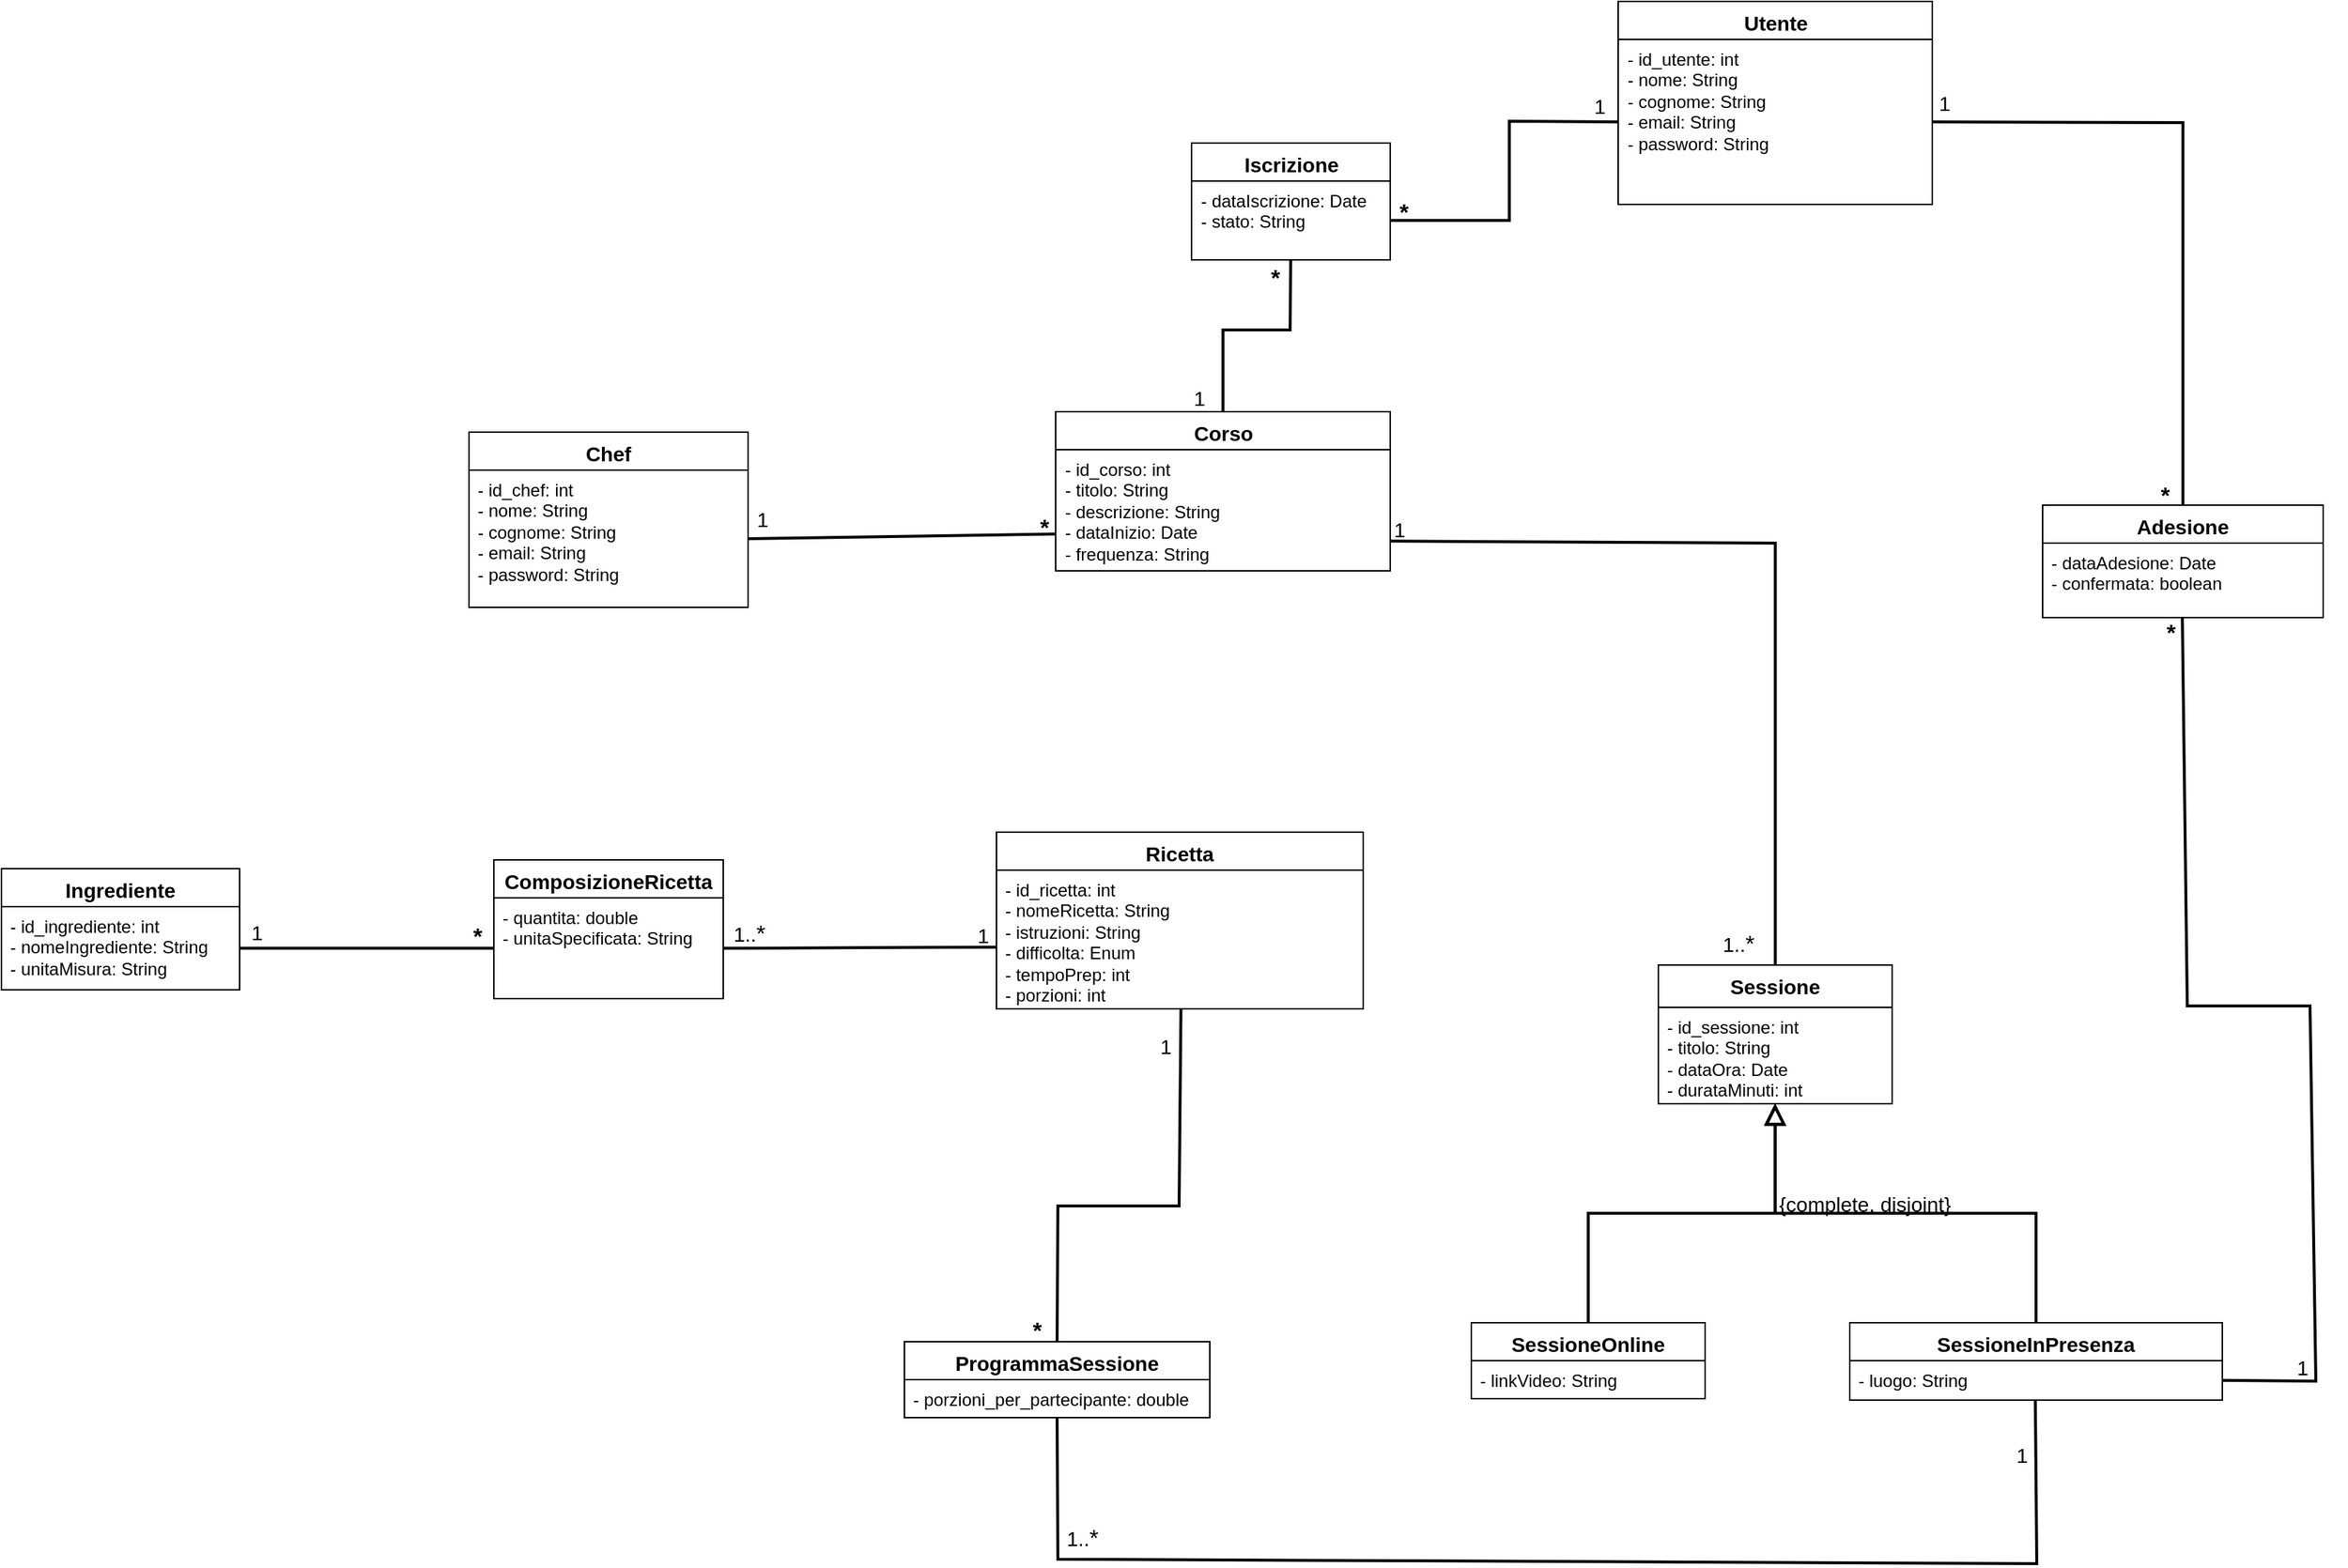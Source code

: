 <mxfile version="28.1.2">
  <diagram id="C5RBs43oDa-KdzZeNtuy" name="Page-1">
    <mxGraphModel dx="2113" dy="1476" grid="0" gridSize="10" guides="1" tooltips="1" connect="1" arrows="1" fold="1" page="0" pageScale="1" pageWidth="827" pageHeight="1169" background="#ffffff" math="0" shadow="0">
      <root>
        <mxCell id="WIyWlLk6GJQsqaUBKTNV-0" />
        <mxCell id="WIyWlLk6GJQsqaUBKTNV-1" parent="WIyWlLk6GJQsqaUBKTNV-0" />
        <mxCell id="sZ-NBWSQKKziWPB3EyBZ-0" value="&lt;font style=&quot;font-size: 14px;&quot;&gt;Chef&lt;/font&gt;" style="swimlane;fontStyle=1;align=center;verticalAlign=top;childLayout=stackLayout;horizontal=1;startSize=26;horizontalStack=0;resizeParent=1;resizeParentMax=0;resizeLast=0;collapsible=1;marginBottom=0;whiteSpace=wrap;html=1;" parent="WIyWlLk6GJQsqaUBKTNV-1" vertex="1">
          <mxGeometry x="14" y="576" width="191" height="120" as="geometry" />
        </mxCell>
        <mxCell id="sZ-NBWSQKKziWPB3EyBZ-1" value="- id_chef: int&lt;div&gt;- nome: String&lt;/div&gt;&lt;div&gt;- cognome: String&lt;/div&gt;&lt;div&gt;- email: String&lt;/div&gt;&lt;div&gt;- password: String&lt;/div&gt;" style="text;strokeColor=none;fillColor=none;align=left;verticalAlign=top;spacingLeft=4;spacingRight=4;overflow=hidden;rotatable=0;points=[[0,0.5],[1,0.5]];portConstraint=eastwest;whiteSpace=wrap;html=1;" parent="sZ-NBWSQKKziWPB3EyBZ-0" vertex="1">
          <mxGeometry y="26" width="191" height="94" as="geometry" />
        </mxCell>
        <mxCell id="sZ-NBWSQKKziWPB3EyBZ-4" value="&lt;font style=&quot;font-size: 14px;&quot;&gt;Utente&lt;/font&gt;" style="swimlane;fontStyle=1;align=center;verticalAlign=top;childLayout=stackLayout;horizontal=1;startSize=26;horizontalStack=0;resizeParent=1;resizeParentMax=0;resizeLast=0;collapsible=1;marginBottom=0;whiteSpace=wrap;html=1;" parent="WIyWlLk6GJQsqaUBKTNV-1" vertex="1">
          <mxGeometry x="800.5" y="281" width="215" height="139" as="geometry" />
        </mxCell>
        <mxCell id="sZ-NBWSQKKziWPB3EyBZ-5" value="- id_utente: int&lt;br&gt;- nome: String&lt;br&gt;- cognome: String&lt;br&gt;- email: String&lt;br&gt;- password: String" style="text;strokeColor=none;fillColor=none;align=left;verticalAlign=top;spacingLeft=4;spacingRight=4;overflow=hidden;rotatable=0;points=[[0,0.5],[1,0.5]];portConstraint=eastwest;whiteSpace=wrap;html=1;" parent="sZ-NBWSQKKziWPB3EyBZ-4" vertex="1">
          <mxGeometry y="26" width="215" height="113" as="geometry" />
        </mxCell>
        <mxCell id="sZ-NBWSQKKziWPB3EyBZ-8" value="&lt;font style=&quot;font-size: 14px;&quot;&gt;Corso&lt;/font&gt;" style="swimlane;fontStyle=1;align=center;verticalAlign=top;childLayout=stackLayout;horizontal=1;startSize=26;horizontalStack=0;resizeParent=1;resizeParentMax=0;resizeLast=0;collapsible=1;marginBottom=0;whiteSpace=wrap;html=1;strokeWidth=1;" parent="WIyWlLk6GJQsqaUBKTNV-1" vertex="1">
          <mxGeometry x="415.5" y="562" width="229" height="109" as="geometry" />
        </mxCell>
        <mxCell id="sZ-NBWSQKKziWPB3EyBZ-9" value="- id_corso: int&lt;div&gt;- titolo: String&lt;/div&gt;&lt;div&gt;- descrizione: String&lt;/div&gt;&lt;div&gt;- dataInizio: Date&lt;/div&gt;&lt;div&gt;- frequenza: String&lt;/div&gt;" style="text;strokeColor=none;fillColor=none;align=left;verticalAlign=top;spacingLeft=4;spacingRight=4;overflow=hidden;rotatable=0;points=[[0,0.5],[1,0.5]];portConstraint=eastwest;whiteSpace=wrap;html=1;" parent="sZ-NBWSQKKziWPB3EyBZ-8" vertex="1">
          <mxGeometry y="26" width="229" height="83" as="geometry" />
        </mxCell>
        <mxCell id="sZ-NBWSQKKziWPB3EyBZ-12" value="&lt;div&gt;&lt;span style=&quot;font-size: 14px; background-color: transparent; color: light-dark(rgb(0, 0, 0), rgb(255, 255, 255));&quot;&gt;Sessione&lt;/span&gt;&lt;/div&gt;" style="swimlane;fontStyle=1;align=center;verticalAlign=top;childLayout=stackLayout;horizontal=1;startSize=29;horizontalStack=0;resizeParent=1;resizeParentMax=0;resizeLast=0;collapsible=1;marginBottom=0;whiteSpace=wrap;html=1;" parent="WIyWlLk6GJQsqaUBKTNV-1" vertex="1">
          <mxGeometry x="828" y="941" width="160" height="95" as="geometry" />
        </mxCell>
        <mxCell id="sZ-NBWSQKKziWPB3EyBZ-13" value="- id_sessione: int&lt;br&gt;- titolo: String&lt;br&gt;- dataOra: Date&lt;br&gt;- durataMinuti: int" style="text;strokeColor=none;fillColor=none;align=left;verticalAlign=top;spacingLeft=4;spacingRight=4;overflow=hidden;rotatable=0;points=[[0,0.5],[1,0.5]];portConstraint=eastwest;whiteSpace=wrap;html=1;" parent="sZ-NBWSQKKziWPB3EyBZ-12" vertex="1">
          <mxGeometry y="29" width="160" height="66" as="geometry" />
        </mxCell>
        <mxCell id="sZ-NBWSQKKziWPB3EyBZ-16" value="&lt;font style=&quot;font-size: 14px;&quot;&gt;Ricetta&lt;/font&gt;" style="swimlane;fontStyle=1;align=center;verticalAlign=top;childLayout=stackLayout;horizontal=1;startSize=26;horizontalStack=0;resizeParent=1;resizeParentMax=0;resizeLast=0;collapsible=1;marginBottom=0;whiteSpace=wrap;html=1;" parent="WIyWlLk6GJQsqaUBKTNV-1" vertex="1">
          <mxGeometry x="375" y="850" width="251" height="121" as="geometry" />
        </mxCell>
        <mxCell id="sZ-NBWSQKKziWPB3EyBZ-17" value="- id_ricetta: int&lt;br&gt;- nomeRicetta: String&lt;br&gt;- istruzioni: String&lt;br&gt;- difficolta: Enum&lt;br&gt;- tempoPrep: int&lt;br&gt;- porzioni: int" style="text;strokeColor=none;fillColor=none;align=left;verticalAlign=top;spacingLeft=4;spacingRight=4;overflow=hidden;rotatable=0;points=[[0,0.5],[1,0.5]];portConstraint=eastwest;whiteSpace=wrap;html=1;" parent="sZ-NBWSQKKziWPB3EyBZ-16" vertex="1">
          <mxGeometry y="26" width="251" height="95" as="geometry" />
        </mxCell>
        <mxCell id="sZ-NBWSQKKziWPB3EyBZ-20" value="&lt;font style=&quot;font-size: 14px;&quot;&gt;Iscrizione&lt;/font&gt;" style="swimlane;fontStyle=1;align=center;verticalAlign=top;childLayout=stackLayout;horizontal=1;startSize=26;horizontalStack=0;resizeParent=1;resizeParentMax=0;resizeLast=0;collapsible=1;marginBottom=0;whiteSpace=wrap;html=1;" parent="WIyWlLk6GJQsqaUBKTNV-1" vertex="1">
          <mxGeometry x="508.5" y="378" width="136" height="80" as="geometry" />
        </mxCell>
        <mxCell id="sZ-NBWSQKKziWPB3EyBZ-21" value="- dataIscrizione: Date&lt;div&gt;- stato: String&lt;/div&gt;" style="text;strokeColor=none;fillColor=none;align=left;verticalAlign=top;spacingLeft=4;spacingRight=4;overflow=hidden;rotatable=0;points=[[0,0.5],[1,0.5]];portConstraint=eastwest;whiteSpace=wrap;html=1;" parent="sZ-NBWSQKKziWPB3EyBZ-20" vertex="1">
          <mxGeometry y="26" width="136" height="54" as="geometry" />
        </mxCell>
        <mxCell id="sZ-NBWSQKKziWPB3EyBZ-24" value="&lt;font style=&quot;font-size: 14px;&quot;&gt;Ingrediente&lt;/font&gt;" style="swimlane;fontStyle=1;align=center;verticalAlign=top;childLayout=stackLayout;horizontal=1;startSize=26;horizontalStack=0;resizeParent=1;resizeParentMax=0;resizeLast=0;collapsible=1;marginBottom=0;whiteSpace=wrap;html=1;" parent="WIyWlLk6GJQsqaUBKTNV-1" vertex="1">
          <mxGeometry x="-306" y="875" width="163" height="83" as="geometry" />
        </mxCell>
        <mxCell id="sZ-NBWSQKKziWPB3EyBZ-25" value="- id_ingrediente: int&lt;br&gt;- nomeIngrediente: String&lt;br&gt;- unitaMisura: String" style="text;strokeColor=none;fillColor=none;align=left;verticalAlign=top;spacingLeft=4;spacingRight=4;overflow=hidden;rotatable=0;points=[[0,0.5],[1,0.5]];portConstraint=eastwest;whiteSpace=wrap;html=1;" parent="sZ-NBWSQKKziWPB3EyBZ-24" vertex="1">
          <mxGeometry y="26" width="163" height="57" as="geometry" />
        </mxCell>
        <mxCell id="sZ-NBWSQKKziWPB3EyBZ-28" value="&lt;font style=&quot;font-size: 14px;&quot;&gt;ComposizioneRicetta&lt;/font&gt;" style="swimlane;fontStyle=1;align=center;verticalAlign=top;childLayout=stackLayout;horizontal=1;startSize=26;horizontalStack=0;resizeParent=1;resizeParentMax=0;resizeLast=0;collapsible=1;marginBottom=0;whiteSpace=wrap;html=1;" parent="WIyWlLk6GJQsqaUBKTNV-1" vertex="1">
          <mxGeometry x="31" y="869" width="157" height="95" as="geometry" />
        </mxCell>
        <mxCell id="sZ-NBWSQKKziWPB3EyBZ-29" value="- quantita: double&lt;br&gt;- unitaSpecificata: String" style="text;strokeColor=none;fillColor=none;align=left;verticalAlign=top;spacingLeft=4;spacingRight=4;overflow=hidden;rotatable=0;points=[[0,0.5],[1,0.5]];portConstraint=eastwest;whiteSpace=wrap;html=1;" parent="sZ-NBWSQKKziWPB3EyBZ-28" vertex="1">
          <mxGeometry y="26" width="157" height="69" as="geometry" />
        </mxCell>
        <mxCell id="sZ-NBWSQKKziWPB3EyBZ-32" value="&lt;font style=&quot;font-size: 14px;&quot;&gt;ProgrammaSessione&lt;/font&gt;" style="swimlane;fontStyle=1;align=center;verticalAlign=top;childLayout=stackLayout;horizontal=1;startSize=26;horizontalStack=0;resizeParent=1;resizeParentMax=0;resizeLast=0;collapsible=1;marginBottom=0;whiteSpace=wrap;html=1;" parent="WIyWlLk6GJQsqaUBKTNV-1" vertex="1">
          <mxGeometry x="312" y="1199" width="209" height="52" as="geometry" />
        </mxCell>
        <mxCell id="znJrFdta2kzFG-BLT2bh-2" value="- porzioni_per_partecipante: double" style="text;strokeColor=none;fillColor=none;align=left;verticalAlign=top;spacingLeft=4;spacingRight=4;overflow=hidden;rotatable=0;points=[[0,0.5],[1,0.5]];portConstraint=eastwest;whiteSpace=wrap;html=1;" parent="sZ-NBWSQKKziWPB3EyBZ-32" vertex="1">
          <mxGeometry y="26" width="209" height="26" as="geometry" />
        </mxCell>
        <mxCell id="sZ-NBWSQKKziWPB3EyBZ-36" value="&lt;font style=&quot;font-size: 14px;&quot;&gt;SessioneOnline&lt;/font&gt;" style="swimlane;fontStyle=1;align=center;verticalAlign=top;childLayout=stackLayout;horizontal=1;startSize=26;horizontalStack=0;resizeParent=1;resizeParentMax=0;resizeLast=0;collapsible=1;marginBottom=0;whiteSpace=wrap;html=1;" parent="WIyWlLk6GJQsqaUBKTNV-1" vertex="1">
          <mxGeometry x="700" y="1186" width="160" height="52" as="geometry" />
        </mxCell>
        <mxCell id="sZ-NBWSQKKziWPB3EyBZ-37" value="- linkVideo: String" style="text;strokeColor=none;fillColor=none;align=left;verticalAlign=top;spacingLeft=4;spacingRight=4;overflow=hidden;rotatable=0;points=[[0,0.5],[1,0.5]];portConstraint=eastwest;whiteSpace=wrap;html=1;" parent="sZ-NBWSQKKziWPB3EyBZ-36" vertex="1">
          <mxGeometry y="26" width="160" height="26" as="geometry" />
        </mxCell>
        <mxCell id="sZ-NBWSQKKziWPB3EyBZ-40" value="&lt;font style=&quot;font-size: 14px;&quot;&gt;SessioneInPresenza&lt;/font&gt;" style="swimlane;fontStyle=1;align=center;verticalAlign=top;childLayout=stackLayout;horizontal=1;startSize=26;horizontalStack=0;resizeParent=1;resizeParentMax=0;resizeLast=0;collapsible=1;marginBottom=0;whiteSpace=wrap;html=1;" parent="WIyWlLk6GJQsqaUBKTNV-1" vertex="1">
          <mxGeometry x="959" y="1186" width="255" height="53" as="geometry" />
        </mxCell>
        <mxCell id="sZ-NBWSQKKziWPB3EyBZ-41" value="- luogo: String" style="text;strokeColor=none;fillColor=none;align=left;verticalAlign=top;spacingLeft=4;spacingRight=4;overflow=hidden;rotatable=0;points=[[0,0.5],[1,0.5]];portConstraint=eastwest;whiteSpace=wrap;html=1;" parent="sZ-NBWSQKKziWPB3EyBZ-40" vertex="1">
          <mxGeometry y="26" width="255" height="27" as="geometry" />
        </mxCell>
        <mxCell id="sZ-NBWSQKKziWPB3EyBZ-46" value="&lt;font style=&quot;font-size: 14px;&quot;&gt;Adesione&lt;/font&gt;" style="swimlane;fontStyle=1;align=center;verticalAlign=top;childLayout=stackLayout;horizontal=1;startSize=26;horizontalStack=0;resizeParent=1;resizeParentMax=0;resizeLast=0;collapsible=1;marginBottom=0;whiteSpace=wrap;html=1;" parent="WIyWlLk6GJQsqaUBKTNV-1" vertex="1">
          <mxGeometry x="1091" y="626" width="192" height="77" as="geometry" />
        </mxCell>
        <mxCell id="sZ-NBWSQKKziWPB3EyBZ-47" value="- dataAdesione: Date&lt;div&gt;- confermata: boolean&lt;/div&gt;" style="text;strokeColor=none;fillColor=none;align=left;verticalAlign=top;spacingLeft=4;spacingRight=4;overflow=hidden;rotatable=0;points=[[0,0.5],[1,0.5]];portConstraint=eastwest;whiteSpace=wrap;html=1;" parent="sZ-NBWSQKKziWPB3EyBZ-46" vertex="1">
          <mxGeometry y="26" width="192" height="51" as="geometry" />
        </mxCell>
        <mxCell id="sZ-NBWSQKKziWPB3EyBZ-50" value="" style="endArrow=block;endSize=10;endFill=0;shadow=0;strokeWidth=2;rounded=0;curved=0;edgeStyle=elbowEdgeStyle;elbow=vertical;exitX=0.5;exitY=0;exitDx=0;exitDy=0;entryX=0.5;entryY=1;entryDx=0;entryDy=0;" parent="WIyWlLk6GJQsqaUBKTNV-1" source="sZ-NBWSQKKziWPB3EyBZ-36" target="sZ-NBWSQKKziWPB3EyBZ-12" edge="1">
          <mxGeometry width="160" relative="1" as="geometry">
            <mxPoint x="773" y="1252" as="sourcePoint" />
            <mxPoint x="908.48" y="1094.924" as="targetPoint" />
          </mxGeometry>
        </mxCell>
        <mxCell id="sZ-NBWSQKKziWPB3EyBZ-51" value="" style="endArrow=block;endSize=10;endFill=0;shadow=0;strokeWidth=2;rounded=0;curved=0;edgeStyle=elbowEdgeStyle;elbow=vertical;exitX=0.5;exitY=0;exitDx=0;exitDy=0;entryX=0.499;entryY=0.996;entryDx=0;entryDy=0;entryPerimeter=0;" parent="WIyWlLk6GJQsqaUBKTNV-1" source="sZ-NBWSQKKziWPB3EyBZ-40" target="sZ-NBWSQKKziWPB3EyBZ-13" edge="1">
          <mxGeometry width="160" relative="1" as="geometry">
            <mxPoint x="983" y="1252" as="sourcePoint" />
            <mxPoint x="908.48" y="1094.04" as="targetPoint" />
          </mxGeometry>
        </mxCell>
        <mxCell id="sZ-NBWSQKKziWPB3EyBZ-56" value="" style="endArrow=none;html=1;rounded=0;exitX=1;exitY=0.5;exitDx=0;exitDy=0;entryX=0;entryY=0.696;entryDx=0;entryDy=0;strokeWidth=2;entryPerimeter=0;" parent="WIyWlLk6GJQsqaUBKTNV-1" source="sZ-NBWSQKKziWPB3EyBZ-1" target="sZ-NBWSQKKziWPB3EyBZ-9" edge="1">
          <mxGeometry width="50" height="50" relative="1" as="geometry">
            <mxPoint x="429" y="838" as="sourcePoint" />
            <mxPoint x="479" y="788" as="targetPoint" />
          </mxGeometry>
        </mxCell>
        <mxCell id="sZ-NBWSQKKziWPB3EyBZ-57" value="" style="endArrow=none;html=1;rounded=0;exitX=0.999;exitY=0.755;exitDx=0;exitDy=0;entryX=0.5;entryY=0;entryDx=0;entryDy=0;strokeWidth=2;exitPerimeter=0;" parent="WIyWlLk6GJQsqaUBKTNV-1" source="sZ-NBWSQKKziWPB3EyBZ-9" target="sZ-NBWSQKKziWPB3EyBZ-12" edge="1">
          <mxGeometry width="50" height="50" relative="1" as="geometry">
            <mxPoint x="429" y="838" as="sourcePoint" />
            <mxPoint x="479" y="788" as="targetPoint" />
            <Array as="points">
              <mxPoint x="908" y="652" />
            </Array>
          </mxGeometry>
        </mxCell>
        <mxCell id="sZ-NBWSQKKziWPB3EyBZ-58" value="" style="endArrow=none;html=1;rounded=0;strokeWidth=2;exitX=0;exitY=0.5;exitDx=0;exitDy=0;entryX=1;entryY=0.5;entryDx=0;entryDy=0;" parent="WIyWlLk6GJQsqaUBKTNV-1" source="sZ-NBWSQKKziWPB3EyBZ-5" target="sZ-NBWSQKKziWPB3EyBZ-21" edge="1">
          <mxGeometry width="50" height="50" relative="1" as="geometry">
            <mxPoint x="583" y="530" as="sourcePoint" />
            <mxPoint x="633" y="480" as="targetPoint" />
            <Array as="points">
              <mxPoint x="726" y="363" />
              <mxPoint x="726" y="431" />
            </Array>
          </mxGeometry>
        </mxCell>
        <mxCell id="sZ-NBWSQKKziWPB3EyBZ-59" value="" style="endArrow=none;html=1;rounded=0;strokeWidth=2;exitX=1;exitY=0.5;exitDx=0;exitDy=0;entryX=0.5;entryY=0;entryDx=0;entryDy=0;" parent="WIyWlLk6GJQsqaUBKTNV-1" source="sZ-NBWSQKKziWPB3EyBZ-5" target="sZ-NBWSQKKziWPB3EyBZ-46" edge="1">
          <mxGeometry width="50" height="50" relative="1" as="geometry">
            <mxPoint x="1152" y="444" as="sourcePoint" />
            <mxPoint x="1202" y="394" as="targetPoint" />
            <Array as="points">
              <mxPoint x="1187" y="364" />
            </Array>
          </mxGeometry>
        </mxCell>
        <mxCell id="sZ-NBWSQKKziWPB3EyBZ-60" value="" style="endArrow=none;html=1;rounded=0;strokeWidth=2;entryX=1;entryY=0.5;entryDx=0;entryDy=0;exitX=0.001;exitY=0.555;exitDx=0;exitDy=0;exitPerimeter=0;" parent="WIyWlLk6GJQsqaUBKTNV-1" source="sZ-NBWSQKKziWPB3EyBZ-17" target="sZ-NBWSQKKziWPB3EyBZ-29" edge="1">
          <mxGeometry width="50" height="50" relative="1" as="geometry">
            <mxPoint x="353" y="940" as="sourcePoint" />
            <mxPoint x="325" y="926" as="targetPoint" />
          </mxGeometry>
        </mxCell>
        <mxCell id="sZ-NBWSQKKziWPB3EyBZ-61" value="" style="endArrow=none;html=1;rounded=0;strokeWidth=2;exitX=0;exitY=0.5;exitDx=0;exitDy=0;entryX=1;entryY=0.5;entryDx=0;entryDy=0;" parent="WIyWlLk6GJQsqaUBKTNV-1" source="sZ-NBWSQKKziWPB3EyBZ-29" target="sZ-NBWSQKKziWPB3EyBZ-25" edge="1">
          <mxGeometry width="50" height="50" relative="1" as="geometry">
            <mxPoint x="-41" y="1004" as="sourcePoint" />
            <mxPoint x="9" y="954" as="targetPoint" />
          </mxGeometry>
        </mxCell>
        <mxCell id="sZ-NBWSQKKziWPB3EyBZ-62" value="&lt;font style=&quot;font-size: 14px;&quot;&gt;1&lt;/font&gt;" style="text;html=1;align=center;verticalAlign=middle;whiteSpace=wrap;rounded=0;" parent="WIyWlLk6GJQsqaUBKTNV-1" vertex="1">
          <mxGeometry x="185" y="621" width="60" height="30" as="geometry" />
        </mxCell>
        <mxCell id="sZ-NBWSQKKziWPB3EyBZ-64" value="&lt;font style=&quot;font-size: 16px;&quot;&gt;&lt;b style=&quot;&quot;&gt;*&lt;/b&gt;&lt;/font&gt;" style="text;html=1;align=center;verticalAlign=middle;whiteSpace=wrap;rounded=0;" parent="WIyWlLk6GJQsqaUBKTNV-1" vertex="1">
          <mxGeometry x="378" y="626" width="60" height="30" as="geometry" />
        </mxCell>
        <mxCell id="sZ-NBWSQKKziWPB3EyBZ-66" value="&lt;font style=&quot;font-size: 14px;&quot;&gt;1&lt;/font&gt;" style="text;html=1;align=center;verticalAlign=middle;whiteSpace=wrap;rounded=0;" parent="WIyWlLk6GJQsqaUBKTNV-1" vertex="1">
          <mxGeometry x="621" y="628" width="60" height="30" as="geometry" />
        </mxCell>
        <mxCell id="sZ-NBWSQKKziWPB3EyBZ-67" value="&lt;font style=&quot;font-size: 14px;&quot;&gt;1..&lt;/font&gt;&lt;font style=&quot;font-size: 16px;&quot;&gt;*&lt;/font&gt;" style="text;html=1;align=center;verticalAlign=middle;whiteSpace=wrap;rounded=0;" parent="WIyWlLk6GJQsqaUBKTNV-1" vertex="1">
          <mxGeometry x="853" y="911" width="60" height="30" as="geometry" />
        </mxCell>
        <mxCell id="sZ-NBWSQKKziWPB3EyBZ-68" value="&lt;font style=&quot;font-size: 14px;&quot;&gt;1&lt;/font&gt;" style="text;html=1;align=center;verticalAlign=middle;whiteSpace=wrap;rounded=0;" parent="WIyWlLk6GJQsqaUBKTNV-1" vertex="1">
          <mxGeometry x="758" y="338" width="60" height="30" as="geometry" />
        </mxCell>
        <mxCell id="sZ-NBWSQKKziWPB3EyBZ-69" value="&lt;font style=&quot;font-size: 16px;&quot;&gt;&lt;b style=&quot;&quot;&gt;*&lt;/b&gt;&lt;/font&gt;" style="text;html=1;align=center;verticalAlign=middle;whiteSpace=wrap;rounded=0;" parent="WIyWlLk6GJQsqaUBKTNV-1" vertex="1">
          <mxGeometry x="624" y="410" width="60" height="30" as="geometry" />
        </mxCell>
        <mxCell id="sZ-NBWSQKKziWPB3EyBZ-71" value="" style="endArrow=none;html=1;rounded=0;exitX=0.5;exitY=0;exitDx=0;exitDy=0;entryX=0.499;entryY=0.998;entryDx=0;entryDy=0;entryPerimeter=0;strokeWidth=2;" parent="WIyWlLk6GJQsqaUBKTNV-1" source="sZ-NBWSQKKziWPB3EyBZ-8" target="sZ-NBWSQKKziWPB3EyBZ-21" edge="1">
          <mxGeometry width="50" height="50" relative="1" as="geometry">
            <mxPoint x="613" y="643" as="sourcePoint" />
            <mxPoint x="598" y="483" as="targetPoint" />
            <Array as="points">
              <mxPoint x="530" y="506" />
              <mxPoint x="576" y="506" />
            </Array>
          </mxGeometry>
        </mxCell>
        <mxCell id="sZ-NBWSQKKziWPB3EyBZ-72" value="&lt;font style=&quot;font-size: 14px;&quot;&gt;1&lt;/font&gt;" style="text;html=1;align=center;verticalAlign=middle;whiteSpace=wrap;rounded=0;" parent="WIyWlLk6GJQsqaUBKTNV-1" vertex="1">
          <mxGeometry x="484" y="538" width="60" height="30" as="geometry" />
        </mxCell>
        <mxCell id="sZ-NBWSQKKziWPB3EyBZ-73" value="&lt;font style=&quot;font-size: 16px;&quot;&gt;&lt;b style=&quot;&quot;&gt;*&lt;/b&gt;&lt;/font&gt;" style="text;html=1;align=center;verticalAlign=middle;whiteSpace=wrap;rounded=0;" parent="WIyWlLk6GJQsqaUBKTNV-1" vertex="1">
          <mxGeometry x="536" y="455" width="60" height="30" as="geometry" />
        </mxCell>
        <mxCell id="sZ-NBWSQKKziWPB3EyBZ-74" value="" style="endArrow=none;html=1;rounded=0;strokeWidth=2;exitX=1;exitY=0.5;exitDx=0;exitDy=0;entryX=0.498;entryY=1.005;entryDx=0;entryDy=0;entryPerimeter=0;" parent="WIyWlLk6GJQsqaUBKTNV-1" source="sZ-NBWSQKKziWPB3EyBZ-41" target="sZ-NBWSQKKziWPB3EyBZ-47" edge="1">
          <mxGeometry width="50" height="50" relative="1" as="geometry">
            <mxPoint x="1098" y="1042" as="sourcePoint" />
            <mxPoint x="1174" y="716" as="targetPoint" />
            <Array as="points">
              <mxPoint x="1278" y="1226" />
              <mxPoint x="1274" y="969" />
              <mxPoint x="1190" y="969" />
            </Array>
          </mxGeometry>
        </mxCell>
        <mxCell id="sZ-NBWSQKKziWPB3EyBZ-75" value="&lt;font style=&quot;font-size: 14px;&quot;&gt;1&lt;/font&gt;" style="text;html=1;align=center;verticalAlign=middle;whiteSpace=wrap;rounded=0;" parent="WIyWlLk6GJQsqaUBKTNV-1" vertex="1">
          <mxGeometry x="1239" y="1202" width="60" height="30" as="geometry" />
        </mxCell>
        <mxCell id="sZ-NBWSQKKziWPB3EyBZ-76" value="&lt;font style=&quot;font-size: 16px;&quot;&gt;&lt;b style=&quot;&quot;&gt;*&lt;/b&gt;&lt;/font&gt;" style="text;html=1;align=center;verticalAlign=middle;whiteSpace=wrap;rounded=0;" parent="WIyWlLk6GJQsqaUBKTNV-1" vertex="1">
          <mxGeometry x="1149" y="698" width="60" height="30" as="geometry" />
        </mxCell>
        <mxCell id="sZ-NBWSQKKziWPB3EyBZ-77" value="&lt;font style=&quot;font-size: 14px;&quot;&gt;1&lt;/font&gt;" style="text;html=1;align=center;verticalAlign=middle;whiteSpace=wrap;rounded=0;" parent="WIyWlLk6GJQsqaUBKTNV-1" vertex="1">
          <mxGeometry x="336" y="906" width="60" height="30" as="geometry" />
        </mxCell>
        <mxCell id="sZ-NBWSQKKziWPB3EyBZ-78" value="&lt;font style=&quot;font-size: 14px;&quot;&gt;1..&lt;/font&gt;&lt;font style=&quot;font-size: 16px;&quot;&gt;*&lt;/font&gt;" style="text;html=1;align=center;verticalAlign=middle;whiteSpace=wrap;rounded=0;" parent="WIyWlLk6GJQsqaUBKTNV-1" vertex="1">
          <mxGeometry x="176" y="904" width="60" height="30" as="geometry" />
        </mxCell>
        <mxCell id="sZ-NBWSQKKziWPB3EyBZ-79" value="&lt;font style=&quot;font-size: 14px;&quot;&gt;1&lt;/font&gt;" style="text;html=1;align=center;verticalAlign=middle;whiteSpace=wrap;rounded=0;" parent="WIyWlLk6GJQsqaUBKTNV-1" vertex="1">
          <mxGeometry x="-161" y="904" width="60" height="30" as="geometry" />
        </mxCell>
        <mxCell id="sZ-NBWSQKKziWPB3EyBZ-80" value="&lt;font style=&quot;font-size: 16px;&quot;&gt;&lt;b style=&quot;&quot;&gt;*&lt;/b&gt;&lt;/font&gt;" style="text;html=1;align=center;verticalAlign=middle;whiteSpace=wrap;rounded=0;" parent="WIyWlLk6GJQsqaUBKTNV-1" vertex="1">
          <mxGeometry x="-10" y="906" width="60" height="30" as="geometry" />
        </mxCell>
        <mxCell id="sZ-NBWSQKKziWPB3EyBZ-81" value="" style="endArrow=none;html=1;rounded=0;strokeWidth=2;exitX=0.498;exitY=1.002;exitDx=0;exitDy=0;exitPerimeter=0;entryX=0.5;entryY=1;entryDx=0;entryDy=0;" parent="WIyWlLk6GJQsqaUBKTNV-1" source="sZ-NBWSQKKziWPB3EyBZ-41" target="sZ-NBWSQKKziWPB3EyBZ-32" edge="1">
          <mxGeometry width="50" height="50" relative="1" as="geometry">
            <mxPoint x="1086.5" y="1301.948" as="sourcePoint" />
            <mxPoint x="417.311" y="1264.96" as="targetPoint" />
            <Array as="points">
              <mxPoint x="1087" y="1351" />
              <mxPoint x="417" y="1348" />
            </Array>
          </mxGeometry>
        </mxCell>
        <mxCell id="sZ-NBWSQKKziWPB3EyBZ-82" value="&lt;font style=&quot;font-size: 14px;&quot;&gt;1&lt;/font&gt;" style="text;html=1;align=center;verticalAlign=middle;whiteSpace=wrap;rounded=0;" parent="WIyWlLk6GJQsqaUBKTNV-1" vertex="1">
          <mxGeometry x="1047" y="1262" width="60" height="30" as="geometry" />
        </mxCell>
        <mxCell id="sZ-NBWSQKKziWPB3EyBZ-83" value="&lt;font style=&quot;font-size: 14px;&quot;&gt;1..&lt;/font&gt;&lt;font style=&quot;font-size: 16px;&quot;&gt;*&lt;/font&gt;" style="text;html=1;align=center;verticalAlign=middle;whiteSpace=wrap;rounded=0;" parent="WIyWlLk6GJQsqaUBKTNV-1" vertex="1">
          <mxGeometry x="404" y="1318" width="60" height="30" as="geometry" />
        </mxCell>
        <mxCell id="sZ-NBWSQKKziWPB3EyBZ-84" value="" style="endArrow=none;html=1;rounded=0;strokeWidth=2;exitX=0.5;exitY=0;exitDx=0;exitDy=0;entryX=0.503;entryY=1.002;entryDx=0;entryDy=0;entryPerimeter=0;" parent="WIyWlLk6GJQsqaUBKTNV-1" source="sZ-NBWSQKKziWPB3EyBZ-32" target="sZ-NBWSQKKziWPB3EyBZ-17" edge="1">
          <mxGeometry width="50" height="50" relative="1" as="geometry">
            <mxPoint x="612" y="1122" as="sourcePoint" />
            <mxPoint x="520" y="1014" as="targetPoint" />
            <Array as="points">
              <mxPoint x="417" y="1106" />
              <mxPoint x="500" y="1106" />
            </Array>
          </mxGeometry>
        </mxCell>
        <mxCell id="sZ-NBWSQKKziWPB3EyBZ-85" value="&lt;font style=&quot;font-size: 14px;&quot;&gt;1&lt;/font&gt;" style="text;html=1;align=center;verticalAlign=middle;whiteSpace=wrap;rounded=0;" parent="WIyWlLk6GJQsqaUBKTNV-1" vertex="1">
          <mxGeometry x="461" y="982" width="60" height="30" as="geometry" />
        </mxCell>
        <mxCell id="sZ-NBWSQKKziWPB3EyBZ-86" value="&lt;font style=&quot;font-size: 16px;&quot;&gt;&lt;b style=&quot;&quot;&gt;*&lt;/b&gt;&lt;/font&gt;" style="text;html=1;align=center;verticalAlign=middle;whiteSpace=wrap;rounded=0;" parent="WIyWlLk6GJQsqaUBKTNV-1" vertex="1">
          <mxGeometry x="373" y="1176" width="60" height="30" as="geometry" />
        </mxCell>
        <mxCell id="sZ-NBWSQKKziWPB3EyBZ-87" value="&lt;font style=&quot;font-size: 14px;&quot;&gt;{complete, disjoint}&lt;/font&gt;" style="text;html=1;align=center;verticalAlign=middle;whiteSpace=wrap;rounded=0;" parent="WIyWlLk6GJQsqaUBKTNV-1" vertex="1">
          <mxGeometry x="894" y="1090" width="151" height="30" as="geometry" />
        </mxCell>
        <mxCell id="yIXhngTvEu0f9poWPHl4-0" value="&lt;font style=&quot;font-size: 14px;&quot;&gt;1&lt;/font&gt;" style="text;html=1;align=center;verticalAlign=middle;whiteSpace=wrap;rounded=0;" vertex="1" parent="WIyWlLk6GJQsqaUBKTNV-1">
          <mxGeometry x="994" y="335.5" width="60" height="30" as="geometry" />
        </mxCell>
        <mxCell id="yIXhngTvEu0f9poWPHl4-1" value="&lt;font style=&quot;font-size: 16px;&quot;&gt;&lt;b style=&quot;&quot;&gt;*&lt;/b&gt;&lt;/font&gt;" style="text;html=1;align=center;verticalAlign=middle;whiteSpace=wrap;rounded=0;" vertex="1" parent="WIyWlLk6GJQsqaUBKTNV-1">
          <mxGeometry x="1145" y="604" width="60" height="30" as="geometry" />
        </mxCell>
      </root>
    </mxGraphModel>
  </diagram>
</mxfile>
